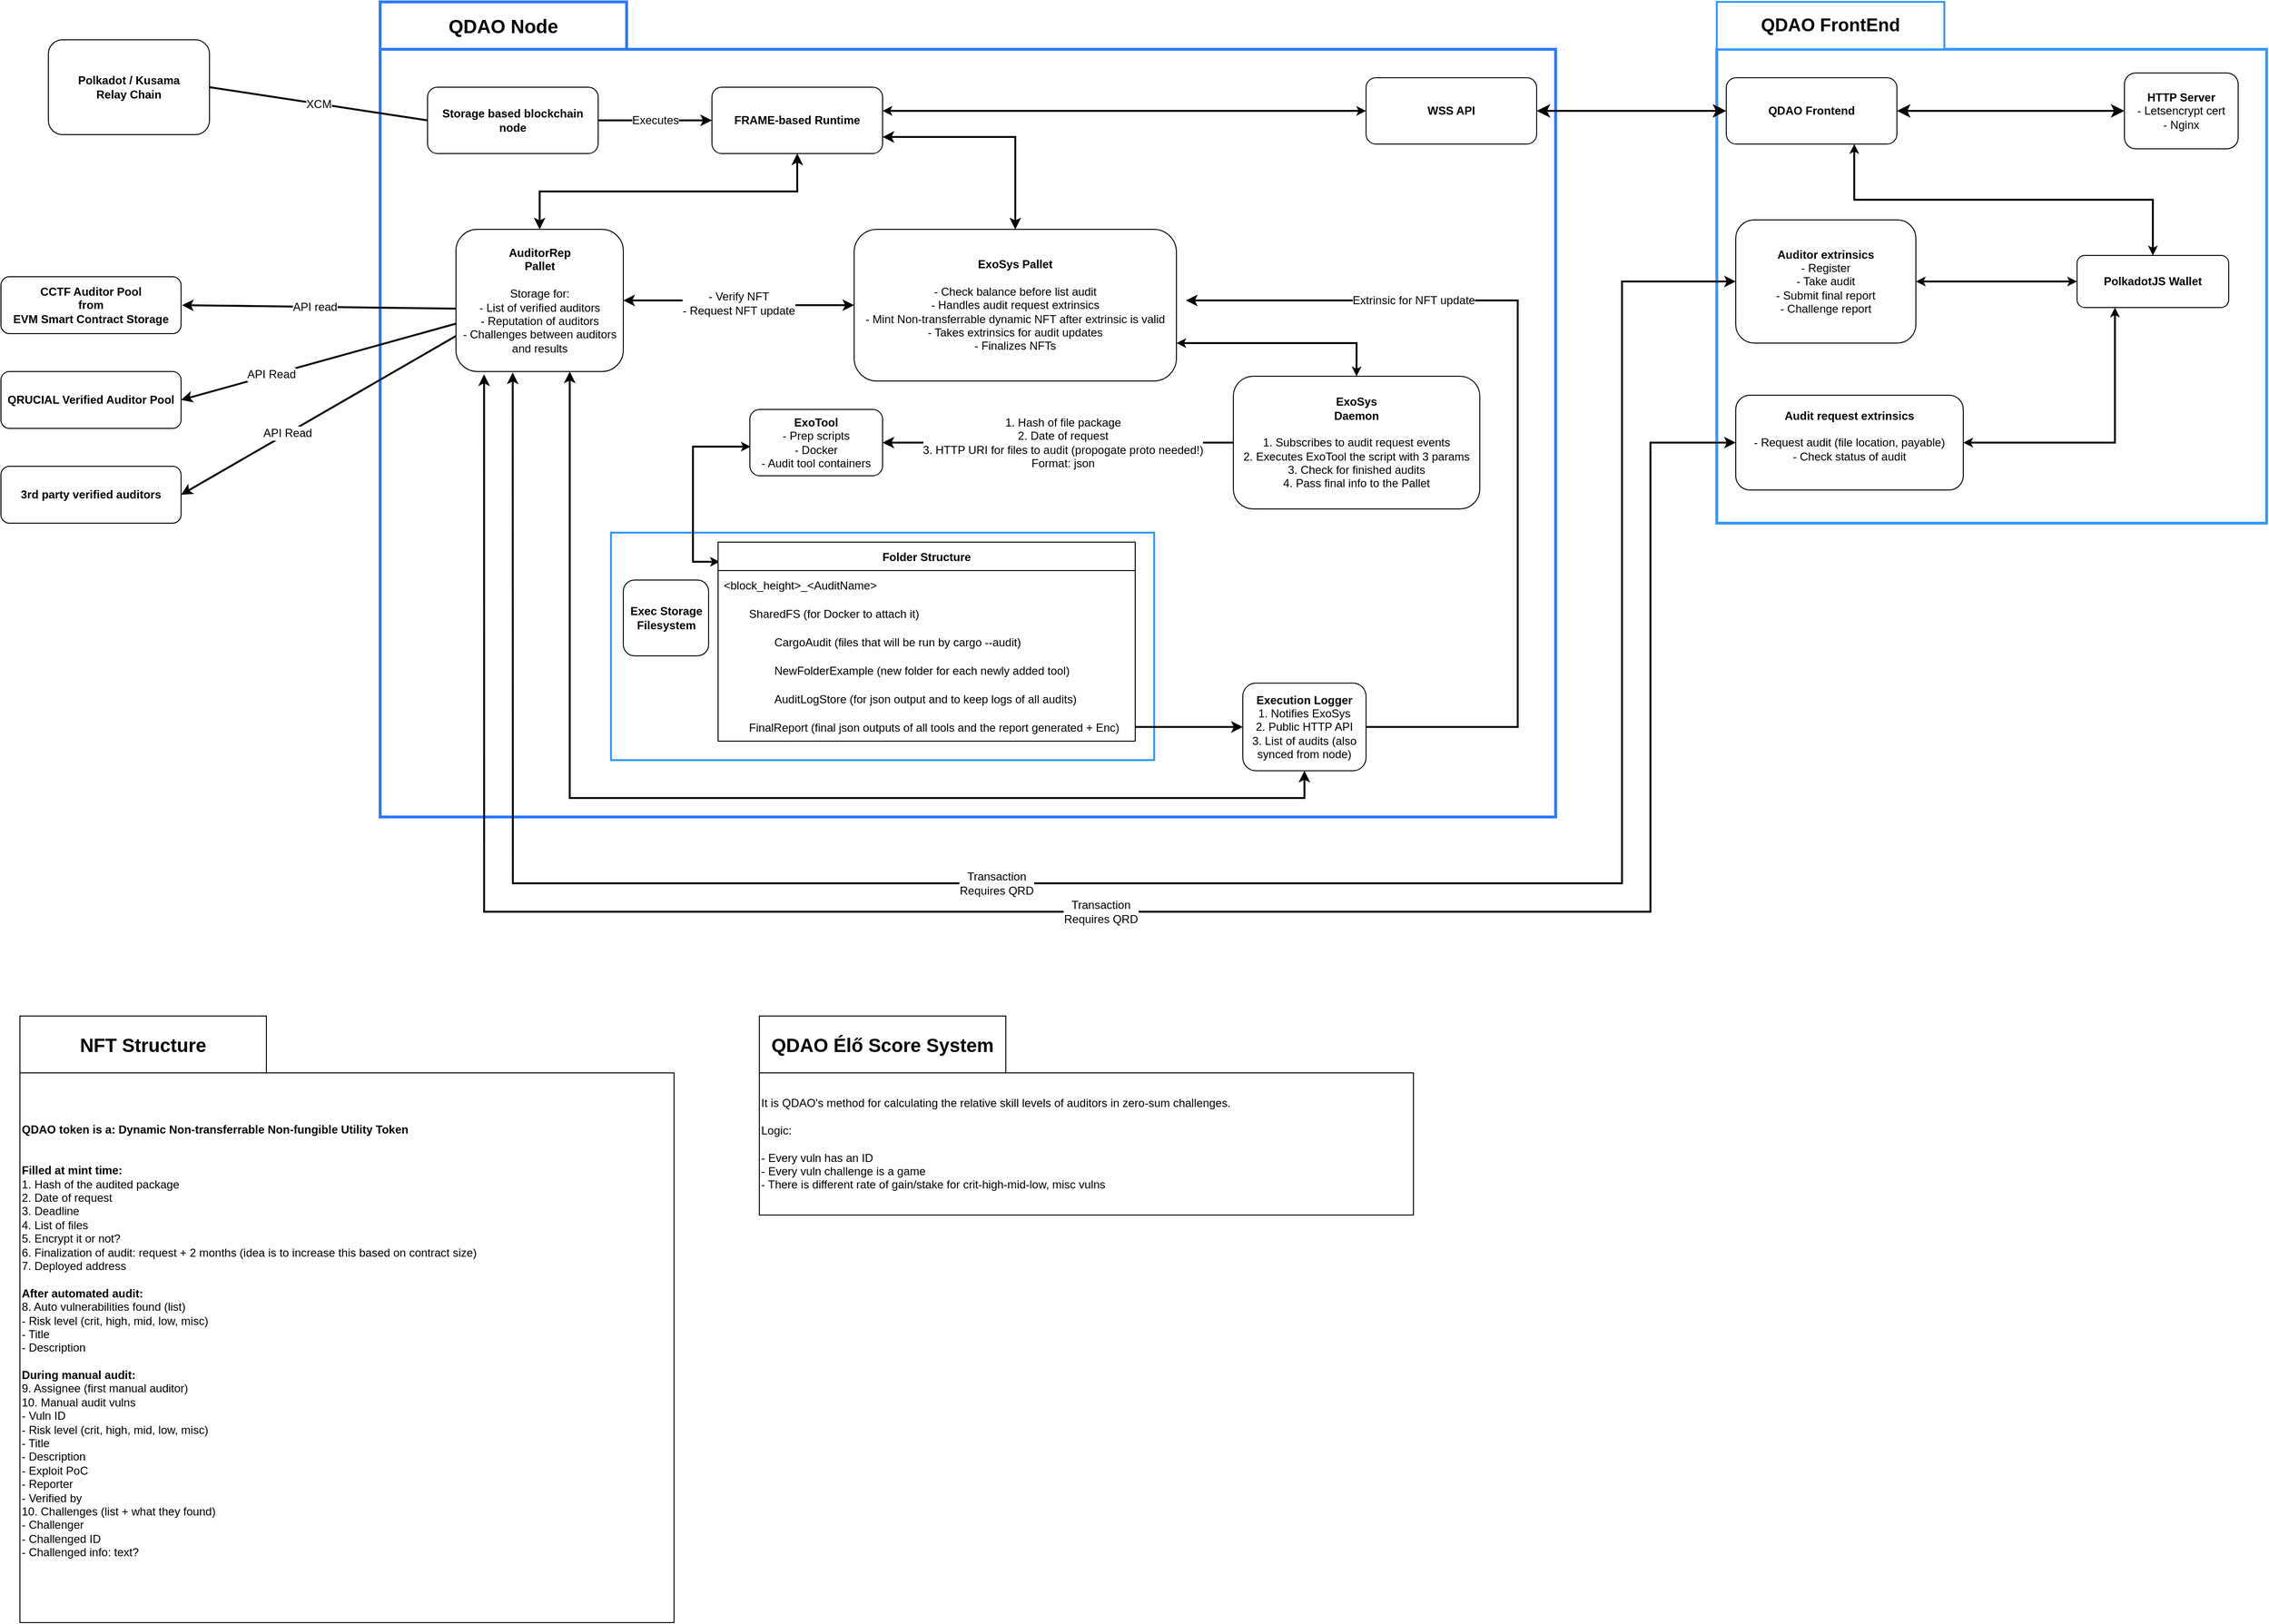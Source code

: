 <mxfile version="20.1.2" type="github"><diagram id="C5RBs43oDa-KdzZeNtuy" name="Page-1"><mxGraphModel dx="4890" dy="3309" grid="1" gridSize="10" guides="1" tooltips="1" connect="1" arrows="1" fold="1" page="1" pageScale="1" pageWidth="827" pageHeight="1169" math="0" shadow="0"><root><mxCell id="WIyWlLk6GJQsqaUBKTNV-0"/><mxCell id="WIyWlLk6GJQsqaUBKTNV-1" parent="WIyWlLk6GJQsqaUBKTNV-0"/><object label="" id="74LfeLr-c_rW4B0bFqaF-14"><mxCell style="rounded=0;whiteSpace=wrap;html=1;strokeWidth=3;strokeColor=#2B79FF;fontSize=12;" parent="WIyWlLk6GJQsqaUBKTNV-1" vertex="1"><mxGeometry x="260" y="-170" width="1240" height="810" as="geometry"/></mxCell></object><mxCell id="WIyWlLk6GJQsqaUBKTNV-3" value="&lt;div style=&quot;font-size: 12px;&quot;&gt;&lt;b style=&quot;font-size: 12px;&quot;&gt;Polkadot / Kusama&lt;/b&gt;&lt;/div&gt;&lt;div style=&quot;font-size: 12px;&quot;&gt;&lt;b style=&quot;font-size: 12px;&quot;&gt;Relay Chain&lt;br style=&quot;font-size: 12px;&quot;&gt;&lt;/b&gt;&lt;/div&gt;" style="rounded=1;whiteSpace=wrap;html=1;fontSize=12;glass=0;strokeWidth=1;shadow=0;" parent="WIyWlLk6GJQsqaUBKTNV-1" vertex="1"><mxGeometry x="-90" y="-180" width="170" height="100" as="geometry"/></mxCell><mxCell id="74LfeLr-c_rW4B0bFqaF-70" style="edgeStyle=orthogonalEdgeStyle;rounded=0;orthogonalLoop=1;jettySize=auto;html=1;exitX=1;exitY=0.75;exitDx=0;exitDy=0;fontSize=12;startArrow=classic;startFill=1;endArrow=classic;endFill=1;startSize=6;endSize=6;strokeWidth=2;" parent="WIyWlLk6GJQsqaUBKTNV-1" source="74LfeLr-c_rW4B0bFqaF-1" target="74LfeLr-c_rW4B0bFqaF-15" edge="1"><mxGeometry relative="1" as="geometry"/></mxCell><mxCell id="74LfeLr-c_rW4B0bFqaF-71" style="edgeStyle=orthogonalEdgeStyle;rounded=0;orthogonalLoop=1;jettySize=auto;html=1;exitX=0.5;exitY=1;exitDx=0;exitDy=0;fontSize=12;startArrow=classic;startFill=1;endArrow=classic;endFill=1;startSize=6;endSize=6;strokeWidth=2;" parent="WIyWlLk6GJQsqaUBKTNV-1" source="74LfeLr-c_rW4B0bFqaF-1" target="74LfeLr-c_rW4B0bFqaF-12" edge="1"><mxGeometry relative="1" as="geometry"/></mxCell><mxCell id="74LfeLr-c_rW4B0bFqaF-1" value="&lt;div style=&quot;font-size: 12px;&quot;&gt;&lt;b style=&quot;font-size: 12px;&quot;&gt;FRAME-based Runtime&lt;br style=&quot;font-size: 12px;&quot;&gt;&lt;/b&gt;&lt;/div&gt;" style="rounded=1;whiteSpace=wrap;html=1;fontSize=12;glass=0;strokeWidth=1;shadow=0;" parent="WIyWlLk6GJQsqaUBKTNV-1" vertex="1"><mxGeometry x="610" y="-130" width="180" height="70" as="geometry"/></mxCell><mxCell id="74LfeLr-c_rW4B0bFqaF-2" value="" style="endArrow=none;html=1;rounded=0;entryX=0;entryY=0.5;entryDx=0;entryDy=0;endFill=0;exitX=1;exitY=0.5;exitDx=0;exitDy=0;endSize=11;startSize=11;strokeWidth=2;fontSize=12;" parent="WIyWlLk6GJQsqaUBKTNV-1" source="WIyWlLk6GJQsqaUBKTNV-3" target="74LfeLr-c_rW4B0bFqaF-59" edge="1"><mxGeometry relative="1" as="geometry"><mxPoint x="140" y="169.66" as="sourcePoint"/><mxPoint x="240" y="169.66" as="targetPoint"/></mxGeometry></mxCell><mxCell id="74LfeLr-c_rW4B0bFqaF-3" value="XCM" style="edgeLabel;resizable=0;html=1;align=center;verticalAlign=middle;fontSize=12;" parent="74LfeLr-c_rW4B0bFqaF-2" connectable="0" vertex="1"><mxGeometry relative="1" as="geometry"/></mxCell><mxCell id="74LfeLr-c_rW4B0bFqaF-4" value="&lt;div style=&quot;font-size: 12px;&quot;&gt;&lt;b style=&quot;font-size: 12px;&quot;&gt;CCTF Auditor Pool&lt;/b&gt;&lt;/div&gt;&lt;div style=&quot;font-size: 12px;&quot;&gt;&lt;b style=&quot;font-size: 12px;&quot;&gt;from&lt;/b&gt;&lt;/div&gt;&lt;div style=&quot;font-size: 12px;&quot;&gt;&lt;b style=&quot;font-size: 12px;&quot;&gt;EVM Smart Contract Storage&lt;br style=&quot;font-size: 12px;&quot;&gt;&lt;/b&gt;&lt;/div&gt;" style="rounded=1;whiteSpace=wrap;html=1;fontSize=12;glass=0;strokeWidth=1;shadow=0;" parent="WIyWlLk6GJQsqaUBKTNV-1" vertex="1"><mxGeometry x="-140" y="70" width="190" height="60" as="geometry"/></mxCell><mxCell id="74LfeLr-c_rW4B0bFqaF-7" value="" style="endArrow=none;html=1;rounded=0;exitX=1;exitY=0.5;exitDx=0;exitDy=0;startArrow=classic;startFill=1;endFill=0;endSize=6;startSize=6;strokeWidth=2;fontSize=12;" parent="WIyWlLk6GJQsqaUBKTNV-1" edge="1"><mxGeometry relative="1" as="geometry"><mxPoint x="51" y="100" as="sourcePoint"/><mxPoint x="377.5" y="104.117" as="targetPoint"/></mxGeometry></mxCell><mxCell id="74LfeLr-c_rW4B0bFqaF-8" value="API read" style="edgeLabel;resizable=0;html=1;align=center;verticalAlign=middle;fontSize=12;" parent="74LfeLr-c_rW4B0bFqaF-7" connectable="0" vertex="1"><mxGeometry relative="1" as="geometry"><mxPoint x="-24" as="offset"/></mxGeometry></mxCell><mxCell id="74LfeLr-c_rW4B0bFqaF-9" value="&lt;b style=&quot;font-size: 12px;&quot;&gt;QRUCIAL Verified Auditor Pool&lt;/b&gt;" style="rounded=1;whiteSpace=wrap;html=1;fontSize=12;glass=0;strokeWidth=1;shadow=0;" parent="WIyWlLk6GJQsqaUBKTNV-1" vertex="1"><mxGeometry x="-140" y="170" width="190" height="60" as="geometry"/></mxCell><mxCell id="74LfeLr-c_rW4B0bFqaF-10" value="" style="endArrow=none;html=1;rounded=0;exitX=1;exitY=0.5;exitDx=0;exitDy=0;startArrow=classic;startFill=1;endFill=0;endSize=6;startSize=6;strokeWidth=2;fontSize=12;" parent="WIyWlLk6GJQsqaUBKTNV-1" source="74LfeLr-c_rW4B0bFqaF-9" target="74LfeLr-c_rW4B0bFqaF-12" edge="1"><mxGeometry relative="1" as="geometry"><mxPoint x="145.0" y="250" as="sourcePoint"/><mxPoint x="310" y="150" as="targetPoint"/></mxGeometry></mxCell><mxCell id="74LfeLr-c_rW4B0bFqaF-11" value="API Read" style="edgeLabel;resizable=0;html=1;align=center;verticalAlign=middle;fontSize=12;" parent="74LfeLr-c_rW4B0bFqaF-10" connectable="0" vertex="1"><mxGeometry relative="1" as="geometry"><mxPoint x="-50" y="13" as="offset"/></mxGeometry></mxCell><mxCell id="74LfeLr-c_rW4B0bFqaF-41" style="edgeStyle=orthogonalEdgeStyle;rounded=0;orthogonalLoop=1;jettySize=auto;html=1;entryX=0.5;entryY=1;entryDx=0;entryDy=0;startArrow=classic;startFill=1;endArrow=classic;endFill=1;endSize=6;startSize=6;strokeWidth=2;fontSize=12;" parent="WIyWlLk6GJQsqaUBKTNV-1" source="74LfeLr-c_rW4B0bFqaF-12" target="74LfeLr-c_rW4B0bFqaF-31" edge="1"><mxGeometry relative="1" as="geometry"><Array as="points"><mxPoint x="460" y="620"/><mxPoint x="1235" y="620"/></Array></mxGeometry></mxCell><mxCell id="74LfeLr-c_rW4B0bFqaF-69" value="&lt;div style=&quot;font-size: 12px;&quot;&gt;- Verify NFT&lt;/div&gt;&lt;div style=&quot;font-size: 12px;&quot;&gt;- Request NFT update&lt;br style=&quot;font-size: 12px;&quot;&gt;&lt;/div&gt;" style="edgeStyle=orthogonalEdgeStyle;rounded=0;orthogonalLoop=1;jettySize=auto;html=1;exitX=1;exitY=0.5;exitDx=0;exitDy=0;fontSize=12;startArrow=classic;startFill=1;endArrow=classic;endFill=1;startSize=6;endSize=6;strokeWidth=2;" parent="WIyWlLk6GJQsqaUBKTNV-1" source="74LfeLr-c_rW4B0bFqaF-12" target="74LfeLr-c_rW4B0bFqaF-15" edge="1"><mxGeometry relative="1" as="geometry"/></mxCell><mxCell id="74LfeLr-c_rW4B0bFqaF-12" value="&lt;div style=&quot;font-size: 12px;&quot;&gt;&lt;b style=&quot;font-size: 12px;&quot;&gt;AuditorRep&lt;/b&gt;&lt;/div&gt;&lt;div style=&quot;font-size: 12px;&quot;&gt;&lt;b style=&quot;font-size: 12px;&quot;&gt;Pallet&lt;br style=&quot;font-size: 12px;&quot;&gt;&lt;/b&gt;&lt;/div&gt;&lt;br style=&quot;font-size: 12px;&quot;&gt;&lt;div style=&quot;font-size: 12px;&quot;&gt;Storage for:&lt;/div&gt;&lt;div style=&quot;font-size: 12px;&quot;&gt;- List of verified auditors&lt;/div&gt;&lt;div style=&quot;font-size: 12px;&quot;&gt;- Reputation of auditors&lt;/div&gt;&lt;div style=&quot;font-size: 12px;&quot;&gt;- Challenges between auditors and results&lt;br style=&quot;font-size: 12px;&quot;&gt;&lt;/div&gt;" style="rounded=1;whiteSpace=wrap;html=1;fontSize=12;glass=0;strokeWidth=1;shadow=0;" parent="WIyWlLk6GJQsqaUBKTNV-1" vertex="1"><mxGeometry x="340" y="20" width="176.5" height="150" as="geometry"/></mxCell><mxCell id="74LfeLr-c_rW4B0bFqaF-15" value="&lt;div style=&quot;font-size: 12px;&quot;&gt;&lt;b style=&quot;font-size: 12px;&quot;&gt;ExoSys Pallet&lt;br style=&quot;font-size: 12px;&quot;&gt;&lt;/b&gt;&lt;/div&gt;&lt;div style=&quot;font-size: 12px;&quot;&gt;&lt;br style=&quot;font-size: 12px;&quot;&gt;&lt;/div&gt;&lt;div style=&quot;font-size: 12px;&quot;&gt;- Check balance before list audit&lt;/div&gt;&lt;div style=&quot;font-size: 12px;&quot;&gt;- Handles audit request extrinsics&lt;br style=&quot;font-size: 12px;&quot;&gt;&lt;/div&gt;&lt;div style=&quot;font-size: 12px;&quot;&gt;- Mint Non-transferrable dynamic NFT after extrinsic is valid&lt;/div&gt;&lt;div style=&quot;font-size: 12px;&quot;&gt;- Takes extrinsics for audit updates&lt;/div&gt;&lt;div style=&quot;font-size: 12px;&quot;&gt;- Finalizes NFTs&lt;br style=&quot;font-size: 12px;&quot;&gt;&lt;/div&gt;" style="rounded=1;whiteSpace=wrap;html=1;fontSize=12;glass=0;strokeWidth=1;shadow=0;" parent="WIyWlLk6GJQsqaUBKTNV-1" vertex="1"><mxGeometry x="760" y="20" width="340" height="160" as="geometry"/></mxCell><mxCell id="74LfeLr-c_rW4B0bFqaF-89" style="edgeStyle=orthogonalEdgeStyle;rounded=0;jumpSize=6;orthogonalLoop=1;jettySize=auto;html=1;exitX=0.5;exitY=0;exitDx=0;exitDy=0;entryX=1;entryY=0.75;entryDx=0;entryDy=0;fontSize=12;startArrow=classic;startFill=1;endArrow=classic;endFill=1;startSize=4;endSize=4;strokeWidth=2;" parent="WIyWlLk6GJQsqaUBKTNV-1" source="74LfeLr-c_rW4B0bFqaF-16" target="74LfeLr-c_rW4B0bFqaF-15" edge="1"><mxGeometry relative="1" as="geometry"/></mxCell><mxCell id="74LfeLr-c_rW4B0bFqaF-16" value="&lt;div style=&quot;font-size: 12px;&quot;&gt;&lt;b style=&quot;font-size: 12px;&quot;&gt;ExoSys&lt;/b&gt;&lt;/div&gt;&lt;div style=&quot;font-size: 12px;&quot;&gt;&lt;b style=&quot;font-size: 12px;&quot;&gt;Daemon&lt;br style=&quot;font-size: 12px;&quot;&gt;&lt;/b&gt;&lt;/div&gt;&lt;div style=&quot;font-size: 12px;&quot;&gt;&lt;b style=&quot;font-size: 12px;&quot;&gt;&lt;br style=&quot;font-size: 12px;&quot;&gt;&lt;/b&gt;&lt;/div&gt;&lt;div style=&quot;font-size: 12px;&quot;&gt;1. Subscribes to audit request events&lt;br style=&quot;font-size: 12px;&quot;&gt;&lt;/div&gt;&lt;div style=&quot;font-size: 12px;&quot;&gt;2. Executes ExoTool the script with 3 params&lt;/div&gt;&lt;div style=&quot;font-size: 12px;&quot;&gt;3. Check for finished audits&lt;/div&gt;&lt;div style=&quot;font-size: 12px;&quot;&gt;4. Pass final info to the Pallet&lt;br style=&quot;font-size: 12px;&quot;&gt;&lt;/div&gt;" style="rounded=1;whiteSpace=wrap;html=1;fontSize=12;glass=0;strokeWidth=1;shadow=0;" parent="WIyWlLk6GJQsqaUBKTNV-1" vertex="1"><mxGeometry x="1160" y="175" width="260" height="140" as="geometry"/></mxCell><mxCell id="74LfeLr-c_rW4B0bFqaF-17" value="&lt;div style=&quot;font-size: 12px;&quot;&gt;&lt;b style=&quot;font-size: 12px;&quot;&gt;ExoTool&lt;/b&gt;&lt;/div&gt;&lt;div style=&quot;font-size: 12px;&quot;&gt;- Prep scripts&lt;/div&gt;&lt;div style=&quot;font-size: 12px;&quot;&gt;- Docker&lt;br&gt;&lt;/div&gt;&lt;div style=&quot;font-size: 12px;&quot;&gt;- Audit tool containers&lt;/div&gt;" style="rounded=1;whiteSpace=wrap;html=1;fontSize=12;glass=0;strokeWidth=1;shadow=0;" parent="WIyWlLk6GJQsqaUBKTNV-1" vertex="1"><mxGeometry x="650" y="210" width="140" height="70" as="geometry"/></mxCell><mxCell id="74LfeLr-c_rW4B0bFqaF-20" value="" style="rounded=0;whiteSpace=wrap;html=1;strokeColor=#3399FF;strokeWidth=2;fontSize=12;" parent="WIyWlLk6GJQsqaUBKTNV-1" vertex="1"><mxGeometry x="503.5" y="340" width="573" height="240" as="geometry"/></mxCell><mxCell id="74LfeLr-c_rW4B0bFqaF-36" style="edgeStyle=orthogonalEdgeStyle;rounded=0;orthogonalLoop=1;jettySize=auto;html=1;exitX=0.006;exitY=0.561;exitDx=0;exitDy=0;startArrow=classic;startFill=1;endArrow=classic;endFill=1;exitPerimeter=0;entryX=0.004;entryY=0.099;entryDx=0;entryDy=0;entryPerimeter=0;endSize=4;startSize=4;strokeWidth=2;fontSize=12;" parent="WIyWlLk6GJQsqaUBKTNV-1" source="74LfeLr-c_rW4B0bFqaF-17" target="74LfeLr-c_rW4B0bFqaF-22" edge="1"><mxGeometry relative="1" as="geometry"><mxPoint x="613" y="360" as="targetPoint"/><Array as="points"><mxPoint x="590" y="249"/><mxPoint x="590" y="371"/></Array></mxGeometry></mxCell><mxCell id="74LfeLr-c_rW4B0bFqaF-18" value="&lt;div style=&quot;font-size: 12px;&quot;&gt;&lt;b style=&quot;font-size: 12px;&quot;&gt;Exec Storage&lt;/b&gt;&lt;/div&gt;&lt;div style=&quot;font-size: 12px;&quot;&gt;&lt;b style=&quot;font-size: 12px;&quot;&gt;Filesystem&lt;br style=&quot;font-size: 12px;&quot;&gt;&lt;/b&gt;&lt;/div&gt;" style="rounded=1;whiteSpace=wrap;html=1;fontSize=12;glass=0;strokeWidth=1;shadow=0;" parent="WIyWlLk6GJQsqaUBKTNV-1" vertex="1"><mxGeometry x="516.5" y="390" width="90" height="80" as="geometry"/></mxCell><mxCell id="74LfeLr-c_rW4B0bFqaF-22" value="Folder Structure" style="swimlane;fontStyle=1;childLayout=stackLayout;horizontal=1;startSize=30;horizontalStack=0;resizeParent=1;resizeParentMax=0;resizeLast=0;collapsible=1;marginBottom=0;fontSize=12;" parent="WIyWlLk6GJQsqaUBKTNV-1" vertex="1"><mxGeometry x="616.5" y="350" width="440" height="210" as="geometry"><mxRectangle x="650" y="330" width="180" height="30" as="alternateBounds"/></mxGeometry></mxCell><mxCell id="74LfeLr-c_rW4B0bFqaF-23" value="&lt;block_height&gt;_&lt;AuditName&gt;" style="text;strokeColor=none;fillColor=none;align=left;verticalAlign=middle;spacingLeft=4;spacingRight=4;overflow=hidden;points=[[0,0.5],[1,0.5]];portConstraint=eastwest;rotatable=0;fontSize=12;" parent="74LfeLr-c_rW4B0bFqaF-22" vertex="1"><mxGeometry y="30" width="440" height="30" as="geometry"/></mxCell><mxCell id="74LfeLr-c_rW4B0bFqaF-24" value="        SharedFS (for Docker to attach it)" style="text;strokeColor=none;fillColor=none;align=left;verticalAlign=middle;spacingLeft=4;spacingRight=4;overflow=hidden;points=[[0,0.5],[1,0.5]];portConstraint=eastwest;rotatable=0;fontSize=12;" parent="74LfeLr-c_rW4B0bFqaF-22" vertex="1"><mxGeometry y="60" width="440" height="30" as="geometry"/></mxCell><mxCell id="74LfeLr-c_rW4B0bFqaF-34" value="                CargoAudit (files that will be run by cargo --audit)" style="text;strokeColor=none;fillColor=none;align=left;verticalAlign=middle;spacingLeft=4;spacingRight=4;overflow=hidden;points=[[0,0.5],[1,0.5]];portConstraint=eastwest;rotatable=0;fontSize=12;" parent="74LfeLr-c_rW4B0bFqaF-22" vertex="1"><mxGeometry y="90" width="440" height="30" as="geometry"/></mxCell><mxCell id="74LfeLr-c_rW4B0bFqaF-35" value="                NewFolderExample (new folder for each newly added tool)" style="text;strokeColor=none;fillColor=none;align=left;verticalAlign=middle;spacingLeft=4;spacingRight=4;overflow=hidden;points=[[0,0.5],[1,0.5]];portConstraint=eastwest;rotatable=0;fontSize=12;" parent="74LfeLr-c_rW4B0bFqaF-22" vertex="1"><mxGeometry y="120" width="440" height="30" as="geometry"/></mxCell><mxCell id="74LfeLr-c_rW4B0bFqaF-28" value="                AuditLogStore (for json output and to keep logs of all audits)" style="text;strokeColor=none;fillColor=none;align=left;verticalAlign=middle;spacingLeft=4;spacingRight=4;overflow=hidden;points=[[0,0.5],[1,0.5]];portConstraint=eastwest;rotatable=0;fontSize=12;" parent="74LfeLr-c_rW4B0bFqaF-22" vertex="1"><mxGeometry y="150" width="440" height="30" as="geometry"/></mxCell><mxCell id="74LfeLr-c_rW4B0bFqaF-29" value="        FinalReport (final json outputs of all tools and the report generated + Enc)" style="text;strokeColor=none;fillColor=none;align=left;verticalAlign=middle;spacingLeft=4;spacingRight=4;overflow=hidden;points=[[0,0.5],[1,0.5]];portConstraint=eastwest;rotatable=0;fontSize=12;" parent="74LfeLr-c_rW4B0bFqaF-22" vertex="1"><mxGeometry y="180" width="440" height="30" as="geometry"/></mxCell><mxCell id="74LfeLr-c_rW4B0bFqaF-32" style="edgeStyle=orthogonalEdgeStyle;rounded=0;orthogonalLoop=1;jettySize=auto;html=1;exitX=0;exitY=0.5;exitDx=0;exitDy=0;startArrow=classic;startFill=1;endArrow=none;endFill=0;endSize=6;startSize=6;strokeWidth=2;fontSize=12;" parent="WIyWlLk6GJQsqaUBKTNV-1" source="74LfeLr-c_rW4B0bFqaF-31" target="74LfeLr-c_rW4B0bFqaF-29" edge="1"><mxGeometry relative="1" as="geometry"/></mxCell><mxCell id="74LfeLr-c_rW4B0bFqaF-31" value="&lt;div style=&quot;font-size: 12px;&quot;&gt;&lt;b style=&quot;font-size: 12px;&quot;&gt;Execution Logger&lt;/b&gt;&lt;/div&gt;&lt;div style=&quot;font-size: 12px;&quot;&gt;1. Notifies ExoSys&lt;/div&gt;&lt;div style=&quot;font-size: 12px;&quot;&gt;2. Public HTTP API&lt;/div&gt;&lt;div style=&quot;font-size: 12px;&quot;&gt;3. List of audits (also synced from node)&lt;br style=&quot;font-size: 12px;&quot;&gt;&lt;/div&gt;" style="rounded=1;whiteSpace=wrap;html=1;fontSize=12;glass=0;strokeWidth=1;shadow=0;" parent="WIyWlLk6GJQsqaUBKTNV-1" vertex="1"><mxGeometry x="1170" y="498.75" width="130" height="92.5" as="geometry"/></mxCell><mxCell id="74LfeLr-c_rW4B0bFqaF-38" value="" style="endArrow=classic;html=1;rounded=0;entryX=1;entryY=0.5;entryDx=0;entryDy=0;exitX=0;exitY=0.5;exitDx=0;exitDy=0;endSize=6;startSize=6;strokeWidth=2;fontSize=12;" parent="WIyWlLk6GJQsqaUBKTNV-1" source="74LfeLr-c_rW4B0bFqaF-16" target="74LfeLr-c_rW4B0bFqaF-17" edge="1"><mxGeometry relative="1" as="geometry"><mxPoint x="700" y="240" as="sourcePoint"/><mxPoint x="800" y="240" as="targetPoint"/></mxGeometry></mxCell><mxCell id="74LfeLr-c_rW4B0bFqaF-39" value="&lt;div style=&quot;font-size: 12px;&quot;&gt;1. Hash of file package&lt;/div&gt;&lt;div style=&quot;font-size: 12px;&quot;&gt;2. Date of request&lt;br style=&quot;font-size: 12px;&quot;&gt;&lt;/div&gt;&lt;div style=&quot;font-size: 12px;&quot;&gt;3. HTTP URI for files to audit (propogate proto needed!)&lt;/div&gt;&lt;div style=&quot;font-size: 12px;&quot;&gt;Format: json&lt;br style=&quot;font-size: 12px;&quot;&gt;&lt;/div&gt;" style="edgeLabel;resizable=0;html=1;align=center;verticalAlign=middle;fontSize=12;" parent="74LfeLr-c_rW4B0bFqaF-38" connectable="0" vertex="1"><mxGeometry relative="1" as="geometry"><mxPoint x="5" as="offset"/></mxGeometry></mxCell><object label="" id="74LfeLr-c_rW4B0bFqaF-42"><mxCell style="rounded=0;whiteSpace=wrap;html=1;strokeColor=#3399FF;fontSize=12;strokeWidth=3;" parent="WIyWlLk6GJQsqaUBKTNV-1" vertex="1"><mxGeometry x="1670" y="-170" width="580" height="500" as="geometry"/></mxCell></object><mxCell id="74LfeLr-c_rW4B0bFqaF-74" style="edgeStyle=orthogonalEdgeStyle;rounded=0;orthogonalLoop=1;jettySize=auto;html=1;exitX=1;exitY=0.5;exitDx=0;exitDy=0;entryX=0;entryY=0.5;entryDx=0;entryDy=0;fontSize=12;startArrow=classic;startFill=1;endArrow=classic;endFill=1;startSize=8;endSize=8;strokeWidth=2;" parent="WIyWlLk6GJQsqaUBKTNV-1" source="74LfeLr-c_rW4B0bFqaF-43" target="74LfeLr-c_rW4B0bFqaF-73" edge="1"><mxGeometry relative="1" as="geometry"/></mxCell><mxCell id="74LfeLr-c_rW4B0bFqaF-85" style="edgeStyle=orthogonalEdgeStyle;rounded=0;jumpSize=6;orthogonalLoop=1;jettySize=auto;html=1;exitX=0.75;exitY=1;exitDx=0;exitDy=0;fontSize=12;startArrow=classic;startFill=1;endArrow=classic;endFill=1;startSize=4;endSize=4;strokeWidth=2;" parent="WIyWlLk6GJQsqaUBKTNV-1" source="74LfeLr-c_rW4B0bFqaF-43" target="74LfeLr-c_rW4B0bFqaF-75" edge="1"><mxGeometry relative="1" as="geometry"/></mxCell><mxCell id="74LfeLr-c_rW4B0bFqaF-43" value="&lt;b style=&quot;font-size: 12px;&quot;&gt;QDAO Frontend&lt;/b&gt;" style="rounded=1;whiteSpace=wrap;html=1;fontSize=12;glass=0;strokeWidth=1;shadow=0;" parent="WIyWlLk6GJQsqaUBKTNV-1" vertex="1"><mxGeometry x="1680" y="-140" width="180" height="70" as="geometry"/></mxCell><mxCell id="74LfeLr-c_rW4B0bFqaF-50" value="&lt;b style=&quot;font-size: 12px;&quot;&gt;3rd party verified auditors&lt;/b&gt;" style="rounded=1;whiteSpace=wrap;html=1;fontSize=12;glass=0;strokeWidth=1;shadow=0;" parent="WIyWlLk6GJQsqaUBKTNV-1" vertex="1"><mxGeometry x="-140" y="270" width="190" height="60" as="geometry"/></mxCell><mxCell id="74LfeLr-c_rW4B0bFqaF-51" value="&lt;div style=&quot;font-size: 12px;&quot;&gt;&lt;b style=&quot;font-size: 12px;&quot;&gt;Auditor extrinsics&lt;/b&gt;&lt;br style=&quot;font-size: 12px;&quot;&gt;&lt;/div&gt;&lt;div style=&quot;font-size: 12px;&quot;&gt;- Register&lt;br style=&quot;font-size: 12px;&quot;&gt;- Take audit&lt;br style=&quot;font-size: 12px;&quot;&gt;- Submit final report&lt;br style=&quot;font-size: 12px;&quot;&gt;- Challenge report&lt;br style=&quot;font-size: 12px;&quot;&gt;&lt;/div&gt;" style="rounded=1;whiteSpace=wrap;html=1;fontSize=12;" parent="WIyWlLk6GJQsqaUBKTNV-1" vertex="1"><mxGeometry x="1690" y="10" width="190" height="130" as="geometry"/></mxCell><mxCell id="74LfeLr-c_rW4B0bFqaF-53" value="" style="endArrow=none;html=1;rounded=0;exitX=1;exitY=0.5;exitDx=0;exitDy=0;startArrow=classic;startFill=1;endFill=0;entryX=0;entryY=0.75;entryDx=0;entryDy=0;endSize=6;startSize=6;strokeWidth=2;fontSize=12;" parent="WIyWlLk6GJQsqaUBKTNV-1" source="74LfeLr-c_rW4B0bFqaF-50" target="74LfeLr-c_rW4B0bFqaF-12" edge="1"><mxGeometry relative="1" as="geometry"><mxPoint x="60" y="210" as="sourcePoint"/><mxPoint x="386.5" y="131.772" as="targetPoint"/></mxGeometry></mxCell><mxCell id="74LfeLr-c_rW4B0bFqaF-54" value="API Read" style="edgeLabel;resizable=0;html=1;align=center;verticalAlign=middle;fontSize=12;" parent="74LfeLr-c_rW4B0bFqaF-53" connectable="0" vertex="1"><mxGeometry relative="1" as="geometry"><mxPoint x="-33" y="19" as="offset"/></mxGeometry></mxCell><mxCell id="74LfeLr-c_rW4B0bFqaF-56" value="" style="endArrow=classic;html=1;rounded=0;exitX=0;exitY=0.5;exitDx=0;exitDy=0;entryX=0.339;entryY=1.007;entryDx=0;entryDy=0;entryPerimeter=0;startArrow=classic;startFill=1;endSize=6;startSize=6;strokeWidth=2;fontSize=12;" parent="WIyWlLk6GJQsqaUBKTNV-1" source="74LfeLr-c_rW4B0bFqaF-51" target="74LfeLr-c_rW4B0bFqaF-12" edge="1"><mxGeometry relative="1" as="geometry"><mxPoint x="276.5" y="350" as="sourcePoint"/><mxPoint x="376.5" y="350" as="targetPoint"/><Array as="points"><mxPoint x="1570" y="75"/><mxPoint x="1570" y="710"/><mxPoint x="400" y="710"/></Array></mxGeometry></mxCell><mxCell id="74LfeLr-c_rW4B0bFqaF-57" value="&lt;div style=&quot;font-size: 12px;&quot;&gt;Transaction&lt;/div&gt;&lt;div style=&quot;font-size: 12px;&quot;&gt;Requires QRD&lt;br style=&quot;font-size: 12px;&quot;&gt;&lt;/div&gt;" style="edgeLabel;resizable=0;html=1;align=center;verticalAlign=middle;fontSize=12;" parent="74LfeLr-c_rW4B0bFqaF-56" connectable="0" vertex="1"><mxGeometry relative="1" as="geometry"><mxPoint x="-183" as="offset"/></mxGeometry></mxCell><mxCell id="74LfeLr-c_rW4B0bFqaF-60" style="edgeStyle=orthogonalEdgeStyle;rounded=0;orthogonalLoop=1;jettySize=auto;html=1;exitX=1;exitY=0.5;exitDx=0;exitDy=0;entryX=0;entryY=0.5;entryDx=0;entryDy=0;startArrow=classic;startFill=1;endArrow=classic;endFill=1;startSize=8;endSize=8;strokeWidth=2;fontSize=12;jumpSize=6;" parent="WIyWlLk6GJQsqaUBKTNV-1" source="74LfeLr-c_rW4B0bFqaF-58" target="74LfeLr-c_rW4B0bFqaF-43" edge="1"><mxGeometry relative="1" as="geometry"/></mxCell><mxCell id="74LfeLr-c_rW4B0bFqaF-86" style="edgeStyle=orthogonalEdgeStyle;rounded=0;jumpSize=6;orthogonalLoop=1;jettySize=auto;html=1;exitX=0;exitY=0.5;exitDx=0;exitDy=0;fontSize=12;startArrow=classic;startFill=1;endArrow=classic;endFill=1;startSize=4;endSize=4;strokeWidth=2;" parent="WIyWlLk6GJQsqaUBKTNV-1" source="74LfeLr-c_rW4B0bFqaF-58" edge="1"><mxGeometry relative="1" as="geometry"><mxPoint x="790" y="-105" as="targetPoint"/></mxGeometry></mxCell><mxCell id="74LfeLr-c_rW4B0bFqaF-58" value="&lt;b style=&quot;font-size: 12px;&quot;&gt;WSS API&lt;/b&gt;" style="rounded=1;whiteSpace=wrap;html=1;fontSize=12;glass=0;strokeWidth=1;shadow=0;" parent="WIyWlLk6GJQsqaUBKTNV-1" vertex="1"><mxGeometry x="1300" y="-140" width="180" height="70" as="geometry"/></mxCell><mxCell id="74LfeLr-c_rW4B0bFqaF-59" value="&lt;b style=&quot;font-size: 12px;&quot;&gt;Storage based blockchain node&lt;br style=&quot;font-size: 12px;&quot;&gt;&lt;/b&gt;" style="rounded=1;whiteSpace=wrap;html=1;fontSize=12;glass=0;strokeWidth=1;shadow=0;" parent="WIyWlLk6GJQsqaUBKTNV-1" vertex="1"><mxGeometry x="310" y="-130" width="180" height="70" as="geometry"/></mxCell><mxCell id="74LfeLr-c_rW4B0bFqaF-62" value="" style="endArrow=none;html=1;rounded=0;startSize=6;endSize=6;strokeWidth=2;startArrow=classic;startFill=1;endFill=0;fontSize=12;" parent="WIyWlLk6GJQsqaUBKTNV-1" source="74LfeLr-c_rW4B0bFqaF-1" target="74LfeLr-c_rW4B0bFqaF-59" edge="1"><mxGeometry relative="1" as="geometry"><mxPoint x="610" y="-90" as="sourcePoint"/><mxPoint x="603.5" y="-90" as="targetPoint"/></mxGeometry></mxCell><mxCell id="74LfeLr-c_rW4B0bFqaF-63" value="Executes" style="edgeLabel;resizable=0;html=1;align=center;verticalAlign=middle;strokeColor=#3399FF;strokeWidth=3;fontSize=12;" parent="74LfeLr-c_rW4B0bFqaF-62" connectable="0" vertex="1"><mxGeometry relative="1" as="geometry"/></mxCell><mxCell id="74LfeLr-c_rW4B0bFqaF-67" value="" style="endArrow=classic;html=1;rounded=0;startSize=6;endSize=6;strokeWidth=2;exitX=1;exitY=0.5;exitDx=0;exitDy=0;fontSize=12;" parent="WIyWlLk6GJQsqaUBKTNV-1" source="74LfeLr-c_rW4B0bFqaF-31" edge="1"><mxGeometry relative="1" as="geometry"><mxPoint x="730" y="220" as="sourcePoint"/><mxPoint x="1110" y="95" as="targetPoint"/><Array as="points"><mxPoint x="1460" y="545"/><mxPoint x="1460" y="95"/></Array></mxGeometry></mxCell><mxCell id="74LfeLr-c_rW4B0bFqaF-68" value="Extrinsic for NFT update" style="edgeLabel;resizable=0;html=1;align=center;verticalAlign=middle;strokeColor=#3399FF;strokeWidth=3;fontSize=12;" parent="74LfeLr-c_rW4B0bFqaF-67" connectable="0" vertex="1"><mxGeometry relative="1" as="geometry"><mxPoint x="-110" y="-130" as="offset"/></mxGeometry></mxCell><mxCell id="74LfeLr-c_rW4B0bFqaF-76" style="edgeStyle=orthogonalEdgeStyle;rounded=0;orthogonalLoop=1;jettySize=auto;html=1;exitX=0;exitY=0.5;exitDx=0;exitDy=0;fontSize=12;startArrow=classic;startFill=1;endArrow=classic;endFill=1;startSize=6;endSize=6;strokeWidth=2;entryX=0.168;entryY=1.02;entryDx=0;entryDy=0;entryPerimeter=0;" parent="WIyWlLk6GJQsqaUBKTNV-1" source="74LfeLr-c_rW4B0bFqaF-72" target="74LfeLr-c_rW4B0bFqaF-12" edge="1"><mxGeometry relative="1" as="geometry"><Array as="points"><mxPoint x="1600" y="245"/><mxPoint x="1600" y="740"/><mxPoint x="370" y="740"/></Array></mxGeometry></mxCell><mxCell id="74LfeLr-c_rW4B0bFqaF-83" style="edgeStyle=orthogonalEdgeStyle;rounded=0;jumpSize=6;orthogonalLoop=1;jettySize=auto;html=1;exitX=1;exitY=0.5;exitDx=0;exitDy=0;entryX=0.25;entryY=1;entryDx=0;entryDy=0;fontSize=12;startArrow=classic;startFill=1;endArrow=classic;endFill=1;startSize=4;endSize=4;strokeWidth=2;" parent="WIyWlLk6GJQsqaUBKTNV-1" source="74LfeLr-c_rW4B0bFqaF-72" target="74LfeLr-c_rW4B0bFqaF-75" edge="1"><mxGeometry relative="1" as="geometry"/></mxCell><mxCell id="74LfeLr-c_rW4B0bFqaF-72" value="&lt;div style=&quot;font-size: 12px;&quot;&gt;&lt;b style=&quot;font-size: 12px;&quot;&gt;Audit request extrinsics&lt;/b&gt;&lt;/div&gt;&lt;div style=&quot;font-size: 12px;&quot;&gt;&lt;br style=&quot;font-size: 12px;&quot;&gt;&lt;/div&gt;&lt;div style=&quot;font-size: 12px;&quot;&gt;- Request audit (file location, payable)&lt;/div&gt;&lt;div style=&quot;font-size: 12px;&quot;&gt;- Check status of audit&lt;br style=&quot;font-size: 12px;&quot;&gt;&lt;/div&gt;&lt;div style=&quot;font-size: 12px;&quot;&gt;&lt;br style=&quot;font-size: 12px;&quot;&gt;&lt;/div&gt;" style="rounded=1;whiteSpace=wrap;html=1;fontSize=12;" parent="WIyWlLk6GJQsqaUBKTNV-1" vertex="1"><mxGeometry x="1690" y="195" width="240" height="100" as="geometry"/></mxCell><mxCell id="74LfeLr-c_rW4B0bFqaF-73" value="&lt;div style=&quot;font-size: 12px;&quot;&gt;&lt;b style=&quot;font-size: 12px;&quot;&gt;HTTP Server&lt;/b&gt;&lt;/div&gt;&lt;div style=&quot;font-size: 12px;&quot;&gt;- Letsencrypt cert&lt;/div&gt;&lt;div style=&quot;font-size: 12px;&quot;&gt;- Nginx&lt;b style=&quot;font-size: 12px;&quot;&gt;&lt;br style=&quot;font-size: 12px;&quot;&gt;&lt;/b&gt;&lt;/div&gt;" style="rounded=1;whiteSpace=wrap;html=1;fontSize=12;" parent="WIyWlLk6GJQsqaUBKTNV-1" vertex="1"><mxGeometry x="2100" y="-145" width="120" height="80" as="geometry"/></mxCell><mxCell id="74LfeLr-c_rW4B0bFqaF-84" style="edgeStyle=orthogonalEdgeStyle;rounded=0;jumpSize=6;orthogonalLoop=1;jettySize=auto;html=1;exitX=0;exitY=0.5;exitDx=0;exitDy=0;entryX=1;entryY=0.5;entryDx=0;entryDy=0;fontSize=12;startArrow=classic;startFill=1;endArrow=classic;endFill=1;startSize=4;endSize=4;strokeWidth=2;" parent="WIyWlLk6GJQsqaUBKTNV-1" source="74LfeLr-c_rW4B0bFqaF-75" target="74LfeLr-c_rW4B0bFqaF-51" edge="1"><mxGeometry relative="1" as="geometry"/></mxCell><mxCell id="74LfeLr-c_rW4B0bFqaF-75" value="&lt;div style=&quot;font-size: 12px;&quot;&gt;&lt;b style=&quot;font-size: 12px;&quot;&gt;PolkadotJS Wallet&lt;br style=&quot;font-size: 12px;&quot;&gt;&lt;/b&gt;&lt;/div&gt;" style="rounded=1;whiteSpace=wrap;html=1;fontSize=12;" parent="WIyWlLk6GJQsqaUBKTNV-1" vertex="1"><mxGeometry x="2050" y="47.5" width="160" height="55" as="geometry"/></mxCell><mxCell id="74LfeLr-c_rW4B0bFqaF-77" value="&lt;div style=&quot;font-size: 12px;&quot;&gt;Transaction&lt;/div&gt;&lt;div style=&quot;font-size: 12px;&quot;&gt;Requires QRD&lt;br style=&quot;font-size: 12px;&quot;&gt;&lt;/div&gt;" style="edgeLabel;resizable=0;html=1;align=center;verticalAlign=middle;fontSize=12;" parent="WIyWlLk6GJQsqaUBKTNV-1" connectable="0" vertex="1"><mxGeometry x="1019.998" y="739.997" as="geometry"/></mxCell><object label="&lt;font style=&quot;font-size: 20px;&quot;&gt;&lt;b&gt;QDAO Node&lt;/b&gt;&lt;/font&gt;" id="74LfeLr-c_rW4B0bFqaF-88"><mxCell style="rounded=0;whiteSpace=wrap;html=1;strokeWidth=3;strokeColor=#2B79FF;fontSize=12;" parent="WIyWlLk6GJQsqaUBKTNV-1" vertex="1"><mxGeometry x="260" y="-220" width="260" height="50" as="geometry"/></mxCell></object><object label="&lt;font style=&quot;font-size: 19px;&quot;&gt;&lt;b&gt;QDAO FrontEnd&lt;br&gt;&lt;/b&gt;&lt;/font&gt;" id="74LfeLr-c_rW4B0bFqaF-91"><mxCell style="rounded=0;whiteSpace=wrap;html=1;strokeColor=#3399FF;fontSize=12;strokeWidth=2;" parent="WIyWlLk6GJQsqaUBKTNV-1" vertex="1"><mxGeometry x="1670" y="-220" width="240" height="50" as="geometry"/></mxCell></object><mxCell id="lAdf_42UW9s0L6ZOGzUR-2" value="&lt;div align=&quot;left&quot;&gt;&lt;b&gt;QDAO token is a: Dynamic Non-transferrable Non-fungible Utility Token&lt;br&gt;&lt;/b&gt;&lt;/div&gt;&lt;div align=&quot;left&quot;&gt;&lt;b&gt;&lt;br&gt;&lt;/b&gt;&lt;/div&gt;&lt;div align=&quot;left&quot;&gt;&lt;br&gt;&lt;/div&gt;&lt;div align=&quot;left&quot;&gt;&lt;b&gt;Filled at mint time:&lt;/b&gt;&lt;br&gt;&lt;/div&gt;&lt;div align=&quot;left&quot;&gt;&lt;span style=&quot;&quot;&gt;&#9;&lt;/span&gt;&lt;span style=&quot;&quot;&gt;&#9;&lt;/span&gt;1. Hash of the audited package&lt;/div&gt;&lt;div align=&quot;left&quot;&gt;&lt;span style=&quot;&quot;&gt;&#9;&lt;/span&gt;&lt;span style=&quot;&quot;&gt;&#9;&lt;/span&gt;2. Date of request&lt;/div&gt;&lt;div align=&quot;left&quot;&gt;&lt;span style=&quot;&quot;&gt;&#9;&lt;/span&gt;&lt;span style=&quot;&quot;&gt;&#9;&lt;/span&gt;3. Deadline&lt;/div&gt;&lt;div align=&quot;left&quot;&gt;&lt;span style=&quot;&quot;&gt;&#9;&lt;/span&gt;&lt;span style=&quot;&quot;&gt;&#9;&lt;/span&gt;4. List of files&lt;/div&gt;&lt;div align=&quot;left&quot;&gt;&lt;span style=&quot;&quot;&gt;&#9;&lt;/span&gt;&lt;span style=&quot;&quot;&gt;&#9;&lt;/span&gt;5. Encrypt it or not?&lt;br&gt;&lt;/div&gt;&lt;div align=&quot;left&quot;&gt;&lt;span style=&quot;&quot;&gt;&#9;&lt;/span&gt;&lt;span style=&quot;&quot;&gt;&#9;&lt;/span&gt;6. Finalization of audit: request + 2 months (idea is to increase this based on contract size)&lt;br&gt;&lt;/div&gt;&lt;div align=&quot;left&quot;&gt;&lt;span style=&quot;&quot;&gt;&#9;&lt;/span&gt;&lt;span style=&quot;&quot;&gt;&#9;&lt;/span&gt;7. Deployed address&lt;/div&gt;&lt;div align=&quot;left&quot;&gt;&lt;br&gt;&lt;/div&gt;&lt;div align=&quot;left&quot;&gt;&lt;b&gt;After automated audit:&lt;/b&gt;&lt;br&gt;&lt;/div&gt;&lt;div align=&quot;left&quot;&gt;&lt;span style=&quot;&quot;&gt;&#9;&lt;/span&gt;8. Auto vulnerabilities found (list)&lt;br&gt;&lt;/div&gt;&lt;div align=&quot;left&quot;&gt;&lt;span style=&quot;&quot;&gt;&#9;&lt;/span&gt;&lt;span style=&quot;&quot;&gt;&#9;&lt;/span&gt;- Risk level (crit, high, mid, low, misc)&lt;br&gt;&lt;div&gt;&lt;span style=&quot;&quot;&gt;&#9;&lt;/span&gt;&lt;span style=&quot;&quot;&gt;&#9;&lt;/span&gt;&lt;span style=&quot;&quot;&gt;&lt;/span&gt;- Title&lt;/div&gt;&lt;div&gt;&lt;span style=&quot;&quot;&gt;&#9;&lt;/span&gt;&lt;span style=&quot;&quot;&gt;&#9;&lt;/span&gt;&lt;span style=&quot;&quot;&gt;&lt;/span&gt;- Description&lt;/div&gt;&lt;div&gt;&lt;br&gt;&lt;/div&gt;&lt;div&gt;&lt;b&gt;During manual audit:&lt;/b&gt;&lt;/div&gt;&lt;div&gt;&lt;span style=&quot;&quot;&gt;&#9;&lt;/span&gt;9. Assignee (first manual auditor)&lt;br&gt;&lt;/div&gt;&lt;/div&gt;&lt;div align=&quot;left&quot;&gt;&lt;span style=&quot;&quot;&gt;&#9;&lt;/span&gt;10. Manual audit vulns&lt;/div&gt;&lt;div align=&quot;left&quot;&gt;- Vuln ID&lt;br&gt;&lt;/div&gt;&lt;div align=&quot;left&quot;&gt;&lt;span style=&quot;&quot;&gt;&#9;&lt;/span&gt;&lt;span style=&quot;&quot;&gt;&#9;&lt;/span&gt;- Risk level (crit, high, mid, low, misc)&lt;br&gt;&lt;/div&gt;&lt;div align=&quot;left&quot;&gt;&lt;span style=&quot;&quot;&gt;&#9;&lt;/span&gt;&lt;span style=&quot;&quot;&gt;&#9;&lt;/span&gt;- Title&lt;/div&gt;&lt;div align=&quot;left&quot;&gt;&lt;span style=&quot;&quot;&gt;&#9;&lt;/span&gt;&lt;span style=&quot;&quot;&gt;&#9;&lt;/span&gt;&lt;span style=&quot;&quot;&gt;&lt;/span&gt;- Description&lt;/div&gt;&lt;div align=&quot;left&quot;&gt;&lt;span style=&quot;&quot;&gt;&#9;&lt;/span&gt;&lt;span style=&quot;&quot;&gt;&#9;&lt;/span&gt;&lt;span style=&quot;&quot;&gt;&lt;/span&gt;- Exploit PoC&lt;br&gt;&lt;/div&gt;&lt;div align=&quot;left&quot;&gt;&lt;span style=&quot;&quot;&gt;&#9;&lt;/span&gt;&lt;span style=&quot;&quot;&gt;&#9;&lt;/span&gt;&lt;span style=&quot;&quot;&gt;&lt;/span&gt;- Reporter&lt;br&gt;&lt;/div&gt;&lt;div align=&quot;left&quot;&gt;&lt;span style=&quot;&quot;&gt;&#9;&lt;/span&gt;&lt;span style=&quot;&quot;&gt;&#9;&lt;/span&gt;&lt;span style=&quot;&quot;&gt;&lt;/span&gt;- Verified by&lt;br&gt;&lt;/div&gt;&lt;div align=&quot;left&quot;&gt;&lt;span style=&quot;&quot;&gt;&#9;&lt;/span&gt;10. Challenges (list + what they found)&lt;/div&gt;&lt;div align=&quot;left&quot;&gt;&lt;div&gt;&lt;span style=&quot;&quot;&gt;&#9;&lt;/span&gt;&lt;span style=&quot;&quot;&gt;&#9;&lt;/span&gt;- Challenger&lt;br&gt;&lt;/div&gt;&lt;div&gt;&lt;span style=&quot;&quot;&gt;&#9;&lt;/span&gt;&lt;span style=&quot;&quot;&gt;&#9;&lt;/span&gt;- Challenged ID&lt;/div&gt;&lt;span style=&quot;&quot;&gt;&#9;&lt;/span&gt;&lt;span style=&quot;&quot;&gt;&#9;&lt;/span&gt;- Challenged info: text?&lt;/div&gt;&lt;div align=&quot;left&quot;&gt;&lt;b&gt;&lt;br&gt;&lt;/b&gt;&lt;/div&gt;" style="rounded=0;whiteSpace=wrap;html=1;align=left;" parent="WIyWlLk6GJQsqaUBKTNV-1" vertex="1"><mxGeometry x="-120" y="910" width="690" height="580" as="geometry"/></mxCell><mxCell id="lAdf_42UW9s0L6ZOGzUR-3" value="&lt;div align=&quot;center&quot;&gt;&lt;font style=&quot;font-size: 20px;&quot;&gt;&lt;b&gt;&lt;font style=&quot;font-size: 20px;&quot;&gt;NFT Structure&lt;/font&gt;&lt;/b&gt;&lt;/font&gt;&lt;br&gt;&lt;/div&gt;" style="rounded=0;whiteSpace=wrap;html=1;align=center;" parent="WIyWlLk6GJQsqaUBKTNV-1" vertex="1"><mxGeometry x="-120" y="850" width="260" height="60" as="geometry"/></mxCell><mxCell id="lAdf_42UW9s0L6ZOGzUR-4" value="&lt;div&gt;It is QDAO's method for calculating the relative skill levels of auditors in zero-sum challenges.&lt;/div&gt;&lt;div&gt;&lt;br&gt;&lt;/div&gt;&lt;div&gt;Logic:&lt;/div&gt;&lt;div&gt;&lt;br&gt;&lt;/div&gt;&lt;div&gt;- Every vuln has an ID&lt;/div&gt;&lt;div&gt;- Every vuln challenge is a game&lt;/div&gt;&lt;div&gt;- There is different rate of gain/stake for crit-high-mid-low, misc vulns&lt;br&gt;&lt;/div&gt;" style="rounded=0;whiteSpace=wrap;html=1;align=left;" parent="WIyWlLk6GJQsqaUBKTNV-1" vertex="1"><mxGeometry x="660" y="910" width="690" height="150" as="geometry"/></mxCell><mxCell id="lAdf_42UW9s0L6ZOGzUR-5" value="&lt;font style=&quot;font-size: 20px;&quot;&gt;&lt;b&gt;QDAO Élő Score System&lt;br&gt;&lt;/b&gt;&lt;/font&gt;" style="rounded=0;whiteSpace=wrap;html=1;align=center;" parent="WIyWlLk6GJQsqaUBKTNV-1" vertex="1"><mxGeometry x="660" y="850" width="260" height="60" as="geometry"/></mxCell></root></mxGraphModel></diagram></mxfile>